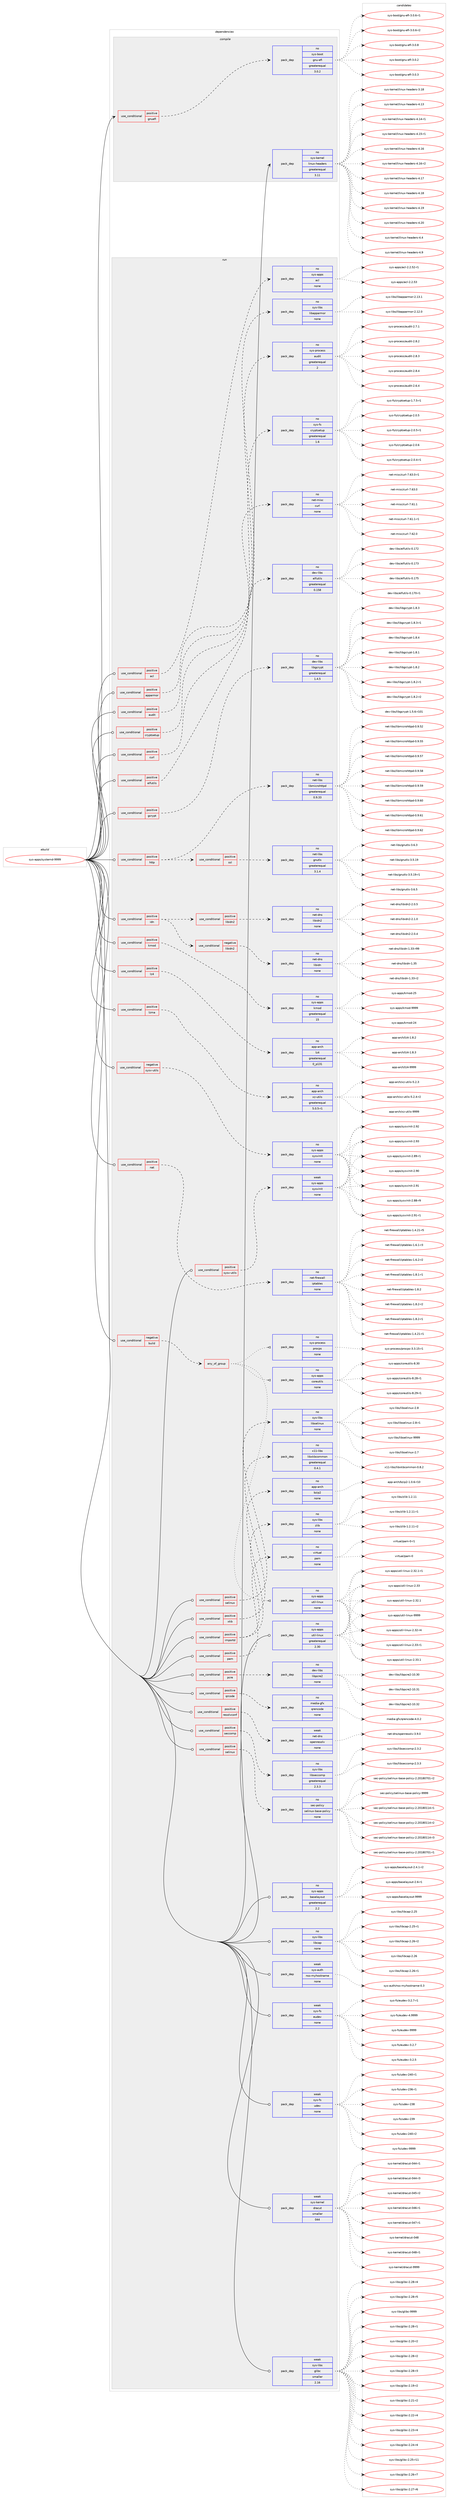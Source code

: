 digraph prolog {

# *************
# Graph options
# *************

newrank=true;
concentrate=true;
compound=true;
graph [rankdir=LR,fontname=Helvetica,fontsize=10,ranksep=1.5];#, ranksep=2.5, nodesep=0.2];
edge  [arrowhead=vee];
node  [fontname=Helvetica,fontsize=10];

# **********
# The ebuild
# **********

subgraph cluster_leftcol {
color=gray;
rank=same;
label=<<i>ebuild</i>>;
id [label="sys-apps/systemd-9999", color=red, width=4, href="../sys-apps/systemd-9999.svg"];
}

# ****************
# The dependencies
# ****************

subgraph cluster_midcol {
color=gray;
label=<<i>dependencies</i>>;
subgraph cluster_compile {
fillcolor="#eeeeee";
style=filled;
label=<<i>compile</i>>;
subgraph cond1331 {
dependency7656 [label=<<TABLE BORDER="0" CELLBORDER="1" CELLSPACING="0" CELLPADDING="4"><TR><TD ROWSPAN="3" CELLPADDING="10">use_conditional</TD></TR><TR><TD>positive</TD></TR><TR><TD>gnuefi</TD></TR></TABLE>>, shape=none, color=red];
subgraph pack6159 {
dependency7657 [label=<<TABLE BORDER="0" CELLBORDER="1" CELLSPACING="0" CELLPADDING="4" WIDTH="220"><TR><TD ROWSPAN="6" CELLPADDING="30">pack_dep</TD></TR><TR><TD WIDTH="110">no</TD></TR><TR><TD>sys-boot</TD></TR><TR><TD>gnu-efi</TD></TR><TR><TD>greaterequal</TD></TR><TR><TD>3.0.2</TD></TR></TABLE>>, shape=none, color=blue];
}
dependency7656:e -> dependency7657:w [weight=20,style="dashed",arrowhead="vee"];
}
id:e -> dependency7656:w [weight=20,style="solid",arrowhead="vee"];
subgraph pack6160 {
dependency7658 [label=<<TABLE BORDER="0" CELLBORDER="1" CELLSPACING="0" CELLPADDING="4" WIDTH="220"><TR><TD ROWSPAN="6" CELLPADDING="30">pack_dep</TD></TR><TR><TD WIDTH="110">no</TD></TR><TR><TD>sys-kernel</TD></TR><TR><TD>linux-headers</TD></TR><TR><TD>greaterequal</TD></TR><TR><TD>3.11</TD></TR></TABLE>>, shape=none, color=blue];
}
id:e -> dependency7658:w [weight=20,style="solid",arrowhead="vee"];
}
subgraph cluster_compileandrun {
fillcolor="#eeeeee";
style=filled;
label=<<i>compile and run</i>>;
}
subgraph cluster_run {
fillcolor="#eeeeee";
style=filled;
label=<<i>run</i>>;
subgraph cond1332 {
dependency7659 [label=<<TABLE BORDER="0" CELLBORDER="1" CELLSPACING="0" CELLPADDING="4"><TR><TD ROWSPAN="3" CELLPADDING="10">use_conditional</TD></TR><TR><TD>negative</TD></TR><TR><TD>build</TD></TR></TABLE>>, shape=none, color=red];
subgraph any157 {
dependency7660 [label=<<TABLE BORDER="0" CELLBORDER="1" CELLSPACING="0" CELLPADDING="4"><TR><TD CELLPADDING="10">any_of_group</TD></TR></TABLE>>, shape=none, color=red];subgraph pack6161 {
dependency7661 [label=<<TABLE BORDER="0" CELLBORDER="1" CELLSPACING="0" CELLPADDING="4" WIDTH="220"><TR><TD ROWSPAN="6" CELLPADDING="30">pack_dep</TD></TR><TR><TD WIDTH="110">no</TD></TR><TR><TD>sys-apps</TD></TR><TR><TD>util-linux</TD></TR><TR><TD>none</TD></TR><TR><TD></TD></TR></TABLE>>, shape=none, color=blue];
}
dependency7660:e -> dependency7661:w [weight=20,style="dotted",arrowhead="oinv"];
subgraph pack6162 {
dependency7662 [label=<<TABLE BORDER="0" CELLBORDER="1" CELLSPACING="0" CELLPADDING="4" WIDTH="220"><TR><TD ROWSPAN="6" CELLPADDING="30">pack_dep</TD></TR><TR><TD WIDTH="110">no</TD></TR><TR><TD>sys-process</TD></TR><TR><TD>procps</TD></TR><TR><TD>none</TD></TR><TR><TD></TD></TR></TABLE>>, shape=none, color=blue];
}
dependency7660:e -> dependency7662:w [weight=20,style="dotted",arrowhead="oinv"];
subgraph pack6163 {
dependency7663 [label=<<TABLE BORDER="0" CELLBORDER="1" CELLSPACING="0" CELLPADDING="4" WIDTH="220"><TR><TD ROWSPAN="6" CELLPADDING="30">pack_dep</TD></TR><TR><TD WIDTH="110">no</TD></TR><TR><TD>sys-apps</TD></TR><TR><TD>coreutils</TD></TR><TR><TD>none</TD></TR><TR><TD></TD></TR></TABLE>>, shape=none, color=blue];
}
dependency7660:e -> dependency7663:w [weight=20,style="dotted",arrowhead="oinv"];
}
dependency7659:e -> dependency7660:w [weight=20,style="dashed",arrowhead="vee"];
}
id:e -> dependency7659:w [weight=20,style="solid",arrowhead="odot"];
subgraph cond1333 {
dependency7664 [label=<<TABLE BORDER="0" CELLBORDER="1" CELLSPACING="0" CELLPADDING="4"><TR><TD ROWSPAN="3" CELLPADDING="10">use_conditional</TD></TR><TR><TD>negative</TD></TR><TR><TD>sysv-utils</TD></TR></TABLE>>, shape=none, color=red];
subgraph pack6164 {
dependency7665 [label=<<TABLE BORDER="0" CELLBORDER="1" CELLSPACING="0" CELLPADDING="4" WIDTH="220"><TR><TD ROWSPAN="6" CELLPADDING="30">pack_dep</TD></TR><TR><TD WIDTH="110">no</TD></TR><TR><TD>sys-apps</TD></TR><TR><TD>sysvinit</TD></TR><TR><TD>none</TD></TR><TR><TD></TD></TR></TABLE>>, shape=none, color=blue];
}
dependency7664:e -> dependency7665:w [weight=20,style="dashed",arrowhead="vee"];
}
id:e -> dependency7664:w [weight=20,style="solid",arrowhead="odot"];
subgraph cond1334 {
dependency7666 [label=<<TABLE BORDER="0" CELLBORDER="1" CELLSPACING="0" CELLPADDING="4"><TR><TD ROWSPAN="3" CELLPADDING="10">use_conditional</TD></TR><TR><TD>positive</TD></TR><TR><TD>acl</TD></TR></TABLE>>, shape=none, color=red];
subgraph pack6165 {
dependency7667 [label=<<TABLE BORDER="0" CELLBORDER="1" CELLSPACING="0" CELLPADDING="4" WIDTH="220"><TR><TD ROWSPAN="6" CELLPADDING="30">pack_dep</TD></TR><TR><TD WIDTH="110">no</TD></TR><TR><TD>sys-apps</TD></TR><TR><TD>acl</TD></TR><TR><TD>none</TD></TR><TR><TD></TD></TR></TABLE>>, shape=none, color=blue];
}
dependency7666:e -> dependency7667:w [weight=20,style="dashed",arrowhead="vee"];
}
id:e -> dependency7666:w [weight=20,style="solid",arrowhead="odot"];
subgraph cond1335 {
dependency7668 [label=<<TABLE BORDER="0" CELLBORDER="1" CELLSPACING="0" CELLPADDING="4"><TR><TD ROWSPAN="3" CELLPADDING="10">use_conditional</TD></TR><TR><TD>positive</TD></TR><TR><TD>apparmor</TD></TR></TABLE>>, shape=none, color=red];
subgraph pack6166 {
dependency7669 [label=<<TABLE BORDER="0" CELLBORDER="1" CELLSPACING="0" CELLPADDING="4" WIDTH="220"><TR><TD ROWSPAN="6" CELLPADDING="30">pack_dep</TD></TR><TR><TD WIDTH="110">no</TD></TR><TR><TD>sys-libs</TD></TR><TR><TD>libapparmor</TD></TR><TR><TD>none</TD></TR><TR><TD></TD></TR></TABLE>>, shape=none, color=blue];
}
dependency7668:e -> dependency7669:w [weight=20,style="dashed",arrowhead="vee"];
}
id:e -> dependency7668:w [weight=20,style="solid",arrowhead="odot"];
subgraph cond1336 {
dependency7670 [label=<<TABLE BORDER="0" CELLBORDER="1" CELLSPACING="0" CELLPADDING="4"><TR><TD ROWSPAN="3" CELLPADDING="10">use_conditional</TD></TR><TR><TD>positive</TD></TR><TR><TD>audit</TD></TR></TABLE>>, shape=none, color=red];
subgraph pack6167 {
dependency7671 [label=<<TABLE BORDER="0" CELLBORDER="1" CELLSPACING="0" CELLPADDING="4" WIDTH="220"><TR><TD ROWSPAN="6" CELLPADDING="30">pack_dep</TD></TR><TR><TD WIDTH="110">no</TD></TR><TR><TD>sys-process</TD></TR><TR><TD>audit</TD></TR><TR><TD>greaterequal</TD></TR><TR><TD>2</TD></TR></TABLE>>, shape=none, color=blue];
}
dependency7670:e -> dependency7671:w [weight=20,style="dashed",arrowhead="vee"];
}
id:e -> dependency7670:w [weight=20,style="solid",arrowhead="odot"];
subgraph cond1337 {
dependency7672 [label=<<TABLE BORDER="0" CELLBORDER="1" CELLSPACING="0" CELLPADDING="4"><TR><TD ROWSPAN="3" CELLPADDING="10">use_conditional</TD></TR><TR><TD>positive</TD></TR><TR><TD>cryptsetup</TD></TR></TABLE>>, shape=none, color=red];
subgraph pack6168 {
dependency7673 [label=<<TABLE BORDER="0" CELLBORDER="1" CELLSPACING="0" CELLPADDING="4" WIDTH="220"><TR><TD ROWSPAN="6" CELLPADDING="30">pack_dep</TD></TR><TR><TD WIDTH="110">no</TD></TR><TR><TD>sys-fs</TD></TR><TR><TD>cryptsetup</TD></TR><TR><TD>greaterequal</TD></TR><TR><TD>1.6</TD></TR></TABLE>>, shape=none, color=blue];
}
dependency7672:e -> dependency7673:w [weight=20,style="dashed",arrowhead="vee"];
}
id:e -> dependency7672:w [weight=20,style="solid",arrowhead="odot"];
subgraph cond1338 {
dependency7674 [label=<<TABLE BORDER="0" CELLBORDER="1" CELLSPACING="0" CELLPADDING="4"><TR><TD ROWSPAN="3" CELLPADDING="10">use_conditional</TD></TR><TR><TD>positive</TD></TR><TR><TD>curl</TD></TR></TABLE>>, shape=none, color=red];
subgraph pack6169 {
dependency7675 [label=<<TABLE BORDER="0" CELLBORDER="1" CELLSPACING="0" CELLPADDING="4" WIDTH="220"><TR><TD ROWSPAN="6" CELLPADDING="30">pack_dep</TD></TR><TR><TD WIDTH="110">no</TD></TR><TR><TD>net-misc</TD></TR><TR><TD>curl</TD></TR><TR><TD>none</TD></TR><TR><TD></TD></TR></TABLE>>, shape=none, color=blue];
}
dependency7674:e -> dependency7675:w [weight=20,style="dashed",arrowhead="vee"];
}
id:e -> dependency7674:w [weight=20,style="solid",arrowhead="odot"];
subgraph cond1339 {
dependency7676 [label=<<TABLE BORDER="0" CELLBORDER="1" CELLSPACING="0" CELLPADDING="4"><TR><TD ROWSPAN="3" CELLPADDING="10">use_conditional</TD></TR><TR><TD>positive</TD></TR><TR><TD>elfutils</TD></TR></TABLE>>, shape=none, color=red];
subgraph pack6170 {
dependency7677 [label=<<TABLE BORDER="0" CELLBORDER="1" CELLSPACING="0" CELLPADDING="4" WIDTH="220"><TR><TD ROWSPAN="6" CELLPADDING="30">pack_dep</TD></TR><TR><TD WIDTH="110">no</TD></TR><TR><TD>dev-libs</TD></TR><TR><TD>elfutils</TD></TR><TR><TD>greaterequal</TD></TR><TR><TD>0.158</TD></TR></TABLE>>, shape=none, color=blue];
}
dependency7676:e -> dependency7677:w [weight=20,style="dashed",arrowhead="vee"];
}
id:e -> dependency7676:w [weight=20,style="solid",arrowhead="odot"];
subgraph cond1340 {
dependency7678 [label=<<TABLE BORDER="0" CELLBORDER="1" CELLSPACING="0" CELLPADDING="4"><TR><TD ROWSPAN="3" CELLPADDING="10">use_conditional</TD></TR><TR><TD>positive</TD></TR><TR><TD>gcrypt</TD></TR></TABLE>>, shape=none, color=red];
subgraph pack6171 {
dependency7679 [label=<<TABLE BORDER="0" CELLBORDER="1" CELLSPACING="0" CELLPADDING="4" WIDTH="220"><TR><TD ROWSPAN="6" CELLPADDING="30">pack_dep</TD></TR><TR><TD WIDTH="110">no</TD></TR><TR><TD>dev-libs</TD></TR><TR><TD>libgcrypt</TD></TR><TR><TD>greaterequal</TD></TR><TR><TD>1.4.5</TD></TR></TABLE>>, shape=none, color=blue];
}
dependency7678:e -> dependency7679:w [weight=20,style="dashed",arrowhead="vee"];
}
id:e -> dependency7678:w [weight=20,style="solid",arrowhead="odot"];
subgraph cond1341 {
dependency7680 [label=<<TABLE BORDER="0" CELLBORDER="1" CELLSPACING="0" CELLPADDING="4"><TR><TD ROWSPAN="3" CELLPADDING="10">use_conditional</TD></TR><TR><TD>positive</TD></TR><TR><TD>http</TD></TR></TABLE>>, shape=none, color=red];
subgraph pack6172 {
dependency7681 [label=<<TABLE BORDER="0" CELLBORDER="1" CELLSPACING="0" CELLPADDING="4" WIDTH="220"><TR><TD ROWSPAN="6" CELLPADDING="30">pack_dep</TD></TR><TR><TD WIDTH="110">no</TD></TR><TR><TD>net-libs</TD></TR><TR><TD>libmicrohttpd</TD></TR><TR><TD>greaterequal</TD></TR><TR><TD>0.9.33</TD></TR></TABLE>>, shape=none, color=blue];
}
dependency7680:e -> dependency7681:w [weight=20,style="dashed",arrowhead="vee"];
subgraph cond1342 {
dependency7682 [label=<<TABLE BORDER="0" CELLBORDER="1" CELLSPACING="0" CELLPADDING="4"><TR><TD ROWSPAN="3" CELLPADDING="10">use_conditional</TD></TR><TR><TD>positive</TD></TR><TR><TD>ssl</TD></TR></TABLE>>, shape=none, color=red];
subgraph pack6173 {
dependency7683 [label=<<TABLE BORDER="0" CELLBORDER="1" CELLSPACING="0" CELLPADDING="4" WIDTH="220"><TR><TD ROWSPAN="6" CELLPADDING="30">pack_dep</TD></TR><TR><TD WIDTH="110">no</TD></TR><TR><TD>net-libs</TD></TR><TR><TD>gnutls</TD></TR><TR><TD>greaterequal</TD></TR><TR><TD>3.1.4</TD></TR></TABLE>>, shape=none, color=blue];
}
dependency7682:e -> dependency7683:w [weight=20,style="dashed",arrowhead="vee"];
}
dependency7680:e -> dependency7682:w [weight=20,style="dashed",arrowhead="vee"];
}
id:e -> dependency7680:w [weight=20,style="solid",arrowhead="odot"];
subgraph cond1343 {
dependency7684 [label=<<TABLE BORDER="0" CELLBORDER="1" CELLSPACING="0" CELLPADDING="4"><TR><TD ROWSPAN="3" CELLPADDING="10">use_conditional</TD></TR><TR><TD>positive</TD></TR><TR><TD>idn</TD></TR></TABLE>>, shape=none, color=red];
subgraph cond1344 {
dependency7685 [label=<<TABLE BORDER="0" CELLBORDER="1" CELLSPACING="0" CELLPADDING="4"><TR><TD ROWSPAN="3" CELLPADDING="10">use_conditional</TD></TR><TR><TD>positive</TD></TR><TR><TD>libidn2</TD></TR></TABLE>>, shape=none, color=red];
subgraph pack6174 {
dependency7686 [label=<<TABLE BORDER="0" CELLBORDER="1" CELLSPACING="0" CELLPADDING="4" WIDTH="220"><TR><TD ROWSPAN="6" CELLPADDING="30">pack_dep</TD></TR><TR><TD WIDTH="110">no</TD></TR><TR><TD>net-dns</TD></TR><TR><TD>libidn2</TD></TR><TR><TD>none</TD></TR><TR><TD></TD></TR></TABLE>>, shape=none, color=blue];
}
dependency7685:e -> dependency7686:w [weight=20,style="dashed",arrowhead="vee"];
}
dependency7684:e -> dependency7685:w [weight=20,style="dashed",arrowhead="vee"];
subgraph cond1345 {
dependency7687 [label=<<TABLE BORDER="0" CELLBORDER="1" CELLSPACING="0" CELLPADDING="4"><TR><TD ROWSPAN="3" CELLPADDING="10">use_conditional</TD></TR><TR><TD>negative</TD></TR><TR><TD>libidn2</TD></TR></TABLE>>, shape=none, color=red];
subgraph pack6175 {
dependency7688 [label=<<TABLE BORDER="0" CELLBORDER="1" CELLSPACING="0" CELLPADDING="4" WIDTH="220"><TR><TD ROWSPAN="6" CELLPADDING="30">pack_dep</TD></TR><TR><TD WIDTH="110">no</TD></TR><TR><TD>net-dns</TD></TR><TR><TD>libidn</TD></TR><TR><TD>none</TD></TR><TR><TD></TD></TR></TABLE>>, shape=none, color=blue];
}
dependency7687:e -> dependency7688:w [weight=20,style="dashed",arrowhead="vee"];
}
dependency7684:e -> dependency7687:w [weight=20,style="dashed",arrowhead="vee"];
}
id:e -> dependency7684:w [weight=20,style="solid",arrowhead="odot"];
subgraph cond1346 {
dependency7689 [label=<<TABLE BORDER="0" CELLBORDER="1" CELLSPACING="0" CELLPADDING="4"><TR><TD ROWSPAN="3" CELLPADDING="10">use_conditional</TD></TR><TR><TD>positive</TD></TR><TR><TD>importd</TD></TR></TABLE>>, shape=none, color=red];
subgraph pack6176 {
dependency7690 [label=<<TABLE BORDER="0" CELLBORDER="1" CELLSPACING="0" CELLPADDING="4" WIDTH="220"><TR><TD ROWSPAN="6" CELLPADDING="30">pack_dep</TD></TR><TR><TD WIDTH="110">no</TD></TR><TR><TD>app-arch</TD></TR><TR><TD>bzip2</TD></TR><TR><TD>none</TD></TR><TR><TD></TD></TR></TABLE>>, shape=none, color=blue];
}
dependency7689:e -> dependency7690:w [weight=20,style="dashed",arrowhead="vee"];
subgraph pack6177 {
dependency7691 [label=<<TABLE BORDER="0" CELLBORDER="1" CELLSPACING="0" CELLPADDING="4" WIDTH="220"><TR><TD ROWSPAN="6" CELLPADDING="30">pack_dep</TD></TR><TR><TD WIDTH="110">no</TD></TR><TR><TD>sys-libs</TD></TR><TR><TD>zlib</TD></TR><TR><TD>none</TD></TR><TR><TD></TD></TR></TABLE>>, shape=none, color=blue];
}
dependency7689:e -> dependency7691:w [weight=20,style="dashed",arrowhead="vee"];
}
id:e -> dependency7689:w [weight=20,style="solid",arrowhead="odot"];
subgraph cond1347 {
dependency7692 [label=<<TABLE BORDER="0" CELLBORDER="1" CELLSPACING="0" CELLPADDING="4"><TR><TD ROWSPAN="3" CELLPADDING="10">use_conditional</TD></TR><TR><TD>positive</TD></TR><TR><TD>kmod</TD></TR></TABLE>>, shape=none, color=red];
subgraph pack6178 {
dependency7693 [label=<<TABLE BORDER="0" CELLBORDER="1" CELLSPACING="0" CELLPADDING="4" WIDTH="220"><TR><TD ROWSPAN="6" CELLPADDING="30">pack_dep</TD></TR><TR><TD WIDTH="110">no</TD></TR><TR><TD>sys-apps</TD></TR><TR><TD>kmod</TD></TR><TR><TD>greaterequal</TD></TR><TR><TD>15</TD></TR></TABLE>>, shape=none, color=blue];
}
dependency7692:e -> dependency7693:w [weight=20,style="dashed",arrowhead="vee"];
}
id:e -> dependency7692:w [weight=20,style="solid",arrowhead="odot"];
subgraph cond1348 {
dependency7694 [label=<<TABLE BORDER="0" CELLBORDER="1" CELLSPACING="0" CELLPADDING="4"><TR><TD ROWSPAN="3" CELLPADDING="10">use_conditional</TD></TR><TR><TD>positive</TD></TR><TR><TD>lz4</TD></TR></TABLE>>, shape=none, color=red];
subgraph pack6179 {
dependency7695 [label=<<TABLE BORDER="0" CELLBORDER="1" CELLSPACING="0" CELLPADDING="4" WIDTH="220"><TR><TD ROWSPAN="6" CELLPADDING="30">pack_dep</TD></TR><TR><TD WIDTH="110">no</TD></TR><TR><TD>app-arch</TD></TR><TR><TD>lz4</TD></TR><TR><TD>greaterequal</TD></TR><TR><TD>0_p131</TD></TR></TABLE>>, shape=none, color=blue];
}
dependency7694:e -> dependency7695:w [weight=20,style="dashed",arrowhead="vee"];
}
id:e -> dependency7694:w [weight=20,style="solid",arrowhead="odot"];
subgraph cond1349 {
dependency7696 [label=<<TABLE BORDER="0" CELLBORDER="1" CELLSPACING="0" CELLPADDING="4"><TR><TD ROWSPAN="3" CELLPADDING="10">use_conditional</TD></TR><TR><TD>positive</TD></TR><TR><TD>lzma</TD></TR></TABLE>>, shape=none, color=red];
subgraph pack6180 {
dependency7697 [label=<<TABLE BORDER="0" CELLBORDER="1" CELLSPACING="0" CELLPADDING="4" WIDTH="220"><TR><TD ROWSPAN="6" CELLPADDING="30">pack_dep</TD></TR><TR><TD WIDTH="110">no</TD></TR><TR><TD>app-arch</TD></TR><TR><TD>xz-utils</TD></TR><TR><TD>greaterequal</TD></TR><TR><TD>5.0.5-r1</TD></TR></TABLE>>, shape=none, color=blue];
}
dependency7696:e -> dependency7697:w [weight=20,style="dashed",arrowhead="vee"];
}
id:e -> dependency7696:w [weight=20,style="solid",arrowhead="odot"];
subgraph cond1350 {
dependency7698 [label=<<TABLE BORDER="0" CELLBORDER="1" CELLSPACING="0" CELLPADDING="4"><TR><TD ROWSPAN="3" CELLPADDING="10">use_conditional</TD></TR><TR><TD>positive</TD></TR><TR><TD>nat</TD></TR></TABLE>>, shape=none, color=red];
subgraph pack6181 {
dependency7699 [label=<<TABLE BORDER="0" CELLBORDER="1" CELLSPACING="0" CELLPADDING="4" WIDTH="220"><TR><TD ROWSPAN="6" CELLPADDING="30">pack_dep</TD></TR><TR><TD WIDTH="110">no</TD></TR><TR><TD>net-firewall</TD></TR><TR><TD>iptables</TD></TR><TR><TD>none</TD></TR><TR><TD></TD></TR></TABLE>>, shape=none, color=blue];
}
dependency7698:e -> dependency7699:w [weight=20,style="dashed",arrowhead="vee"];
}
id:e -> dependency7698:w [weight=20,style="solid",arrowhead="odot"];
subgraph cond1351 {
dependency7700 [label=<<TABLE BORDER="0" CELLBORDER="1" CELLSPACING="0" CELLPADDING="4"><TR><TD ROWSPAN="3" CELLPADDING="10">use_conditional</TD></TR><TR><TD>positive</TD></TR><TR><TD>pam</TD></TR></TABLE>>, shape=none, color=red];
subgraph pack6182 {
dependency7701 [label=<<TABLE BORDER="0" CELLBORDER="1" CELLSPACING="0" CELLPADDING="4" WIDTH="220"><TR><TD ROWSPAN="6" CELLPADDING="30">pack_dep</TD></TR><TR><TD WIDTH="110">no</TD></TR><TR><TD>virtual</TD></TR><TR><TD>pam</TD></TR><TR><TD>none</TD></TR><TR><TD></TD></TR></TABLE>>, shape=none, color=blue];
}
dependency7700:e -> dependency7701:w [weight=20,style="dashed",arrowhead="vee"];
}
id:e -> dependency7700:w [weight=20,style="solid",arrowhead="odot"];
subgraph cond1352 {
dependency7702 [label=<<TABLE BORDER="0" CELLBORDER="1" CELLSPACING="0" CELLPADDING="4"><TR><TD ROWSPAN="3" CELLPADDING="10">use_conditional</TD></TR><TR><TD>positive</TD></TR><TR><TD>pcre</TD></TR></TABLE>>, shape=none, color=red];
subgraph pack6183 {
dependency7703 [label=<<TABLE BORDER="0" CELLBORDER="1" CELLSPACING="0" CELLPADDING="4" WIDTH="220"><TR><TD ROWSPAN="6" CELLPADDING="30">pack_dep</TD></TR><TR><TD WIDTH="110">no</TD></TR><TR><TD>dev-libs</TD></TR><TR><TD>libpcre2</TD></TR><TR><TD>none</TD></TR><TR><TD></TD></TR></TABLE>>, shape=none, color=blue];
}
dependency7702:e -> dependency7703:w [weight=20,style="dashed",arrowhead="vee"];
}
id:e -> dependency7702:w [weight=20,style="solid",arrowhead="odot"];
subgraph cond1353 {
dependency7704 [label=<<TABLE BORDER="0" CELLBORDER="1" CELLSPACING="0" CELLPADDING="4"><TR><TD ROWSPAN="3" CELLPADDING="10">use_conditional</TD></TR><TR><TD>positive</TD></TR><TR><TD>qrcode</TD></TR></TABLE>>, shape=none, color=red];
subgraph pack6184 {
dependency7705 [label=<<TABLE BORDER="0" CELLBORDER="1" CELLSPACING="0" CELLPADDING="4" WIDTH="220"><TR><TD ROWSPAN="6" CELLPADDING="30">pack_dep</TD></TR><TR><TD WIDTH="110">no</TD></TR><TR><TD>media-gfx</TD></TR><TR><TD>qrencode</TD></TR><TR><TD>none</TD></TR><TR><TD></TD></TR></TABLE>>, shape=none, color=blue];
}
dependency7704:e -> dependency7705:w [weight=20,style="dashed",arrowhead="vee"];
}
id:e -> dependency7704:w [weight=20,style="solid",arrowhead="odot"];
subgraph cond1354 {
dependency7706 [label=<<TABLE BORDER="0" CELLBORDER="1" CELLSPACING="0" CELLPADDING="4"><TR><TD ROWSPAN="3" CELLPADDING="10">use_conditional</TD></TR><TR><TD>positive</TD></TR><TR><TD>resolvconf</TD></TR></TABLE>>, shape=none, color=red];
subgraph pack6185 {
dependency7707 [label=<<TABLE BORDER="0" CELLBORDER="1" CELLSPACING="0" CELLPADDING="4" WIDTH="220"><TR><TD ROWSPAN="6" CELLPADDING="30">pack_dep</TD></TR><TR><TD WIDTH="110">weak</TD></TR><TR><TD>net-dns</TD></TR><TR><TD>openresolv</TD></TR><TR><TD>none</TD></TR><TR><TD></TD></TR></TABLE>>, shape=none, color=blue];
}
dependency7706:e -> dependency7707:w [weight=20,style="dashed",arrowhead="vee"];
}
id:e -> dependency7706:w [weight=20,style="solid",arrowhead="odot"];
subgraph cond1355 {
dependency7708 [label=<<TABLE BORDER="0" CELLBORDER="1" CELLSPACING="0" CELLPADDING="4"><TR><TD ROWSPAN="3" CELLPADDING="10">use_conditional</TD></TR><TR><TD>positive</TD></TR><TR><TD>seccomp</TD></TR></TABLE>>, shape=none, color=red];
subgraph pack6186 {
dependency7709 [label=<<TABLE BORDER="0" CELLBORDER="1" CELLSPACING="0" CELLPADDING="4" WIDTH="220"><TR><TD ROWSPAN="6" CELLPADDING="30">pack_dep</TD></TR><TR><TD WIDTH="110">no</TD></TR><TR><TD>sys-libs</TD></TR><TR><TD>libseccomp</TD></TR><TR><TD>greaterequal</TD></TR><TR><TD>2.3.3</TD></TR></TABLE>>, shape=none, color=blue];
}
dependency7708:e -> dependency7709:w [weight=20,style="dashed",arrowhead="vee"];
}
id:e -> dependency7708:w [weight=20,style="solid",arrowhead="odot"];
subgraph cond1356 {
dependency7710 [label=<<TABLE BORDER="0" CELLBORDER="1" CELLSPACING="0" CELLPADDING="4"><TR><TD ROWSPAN="3" CELLPADDING="10">use_conditional</TD></TR><TR><TD>positive</TD></TR><TR><TD>selinux</TD></TR></TABLE>>, shape=none, color=red];
subgraph pack6187 {
dependency7711 [label=<<TABLE BORDER="0" CELLBORDER="1" CELLSPACING="0" CELLPADDING="4" WIDTH="220"><TR><TD ROWSPAN="6" CELLPADDING="30">pack_dep</TD></TR><TR><TD WIDTH="110">no</TD></TR><TR><TD>sec-policy</TD></TR><TR><TD>selinux-base-policy</TD></TR><TR><TD>none</TD></TR><TR><TD></TD></TR></TABLE>>, shape=none, color=blue];
}
dependency7710:e -> dependency7711:w [weight=20,style="dashed",arrowhead="vee"];
}
id:e -> dependency7710:w [weight=20,style="solid",arrowhead="odot"];
subgraph cond1357 {
dependency7712 [label=<<TABLE BORDER="0" CELLBORDER="1" CELLSPACING="0" CELLPADDING="4"><TR><TD ROWSPAN="3" CELLPADDING="10">use_conditional</TD></TR><TR><TD>positive</TD></TR><TR><TD>selinux</TD></TR></TABLE>>, shape=none, color=red];
subgraph pack6188 {
dependency7713 [label=<<TABLE BORDER="0" CELLBORDER="1" CELLSPACING="0" CELLPADDING="4" WIDTH="220"><TR><TD ROWSPAN="6" CELLPADDING="30">pack_dep</TD></TR><TR><TD WIDTH="110">no</TD></TR><TR><TD>sys-libs</TD></TR><TR><TD>libselinux</TD></TR><TR><TD>none</TD></TR><TR><TD></TD></TR></TABLE>>, shape=none, color=blue];
}
dependency7712:e -> dependency7713:w [weight=20,style="dashed",arrowhead="vee"];
}
id:e -> dependency7712:w [weight=20,style="solid",arrowhead="odot"];
subgraph cond1358 {
dependency7714 [label=<<TABLE BORDER="0" CELLBORDER="1" CELLSPACING="0" CELLPADDING="4"><TR><TD ROWSPAN="3" CELLPADDING="10">use_conditional</TD></TR><TR><TD>positive</TD></TR><TR><TD>sysv-utils</TD></TR></TABLE>>, shape=none, color=red];
subgraph pack6189 {
dependency7715 [label=<<TABLE BORDER="0" CELLBORDER="1" CELLSPACING="0" CELLPADDING="4" WIDTH="220"><TR><TD ROWSPAN="6" CELLPADDING="30">pack_dep</TD></TR><TR><TD WIDTH="110">weak</TD></TR><TR><TD>sys-apps</TD></TR><TR><TD>sysvinit</TD></TR><TR><TD>none</TD></TR><TR><TD></TD></TR></TABLE>>, shape=none, color=blue];
}
dependency7714:e -> dependency7715:w [weight=20,style="dashed",arrowhead="vee"];
}
id:e -> dependency7714:w [weight=20,style="solid",arrowhead="odot"];
subgraph cond1359 {
dependency7716 [label=<<TABLE BORDER="0" CELLBORDER="1" CELLSPACING="0" CELLPADDING="4"><TR><TD ROWSPAN="3" CELLPADDING="10">use_conditional</TD></TR><TR><TD>positive</TD></TR><TR><TD>xkb</TD></TR></TABLE>>, shape=none, color=red];
subgraph pack6190 {
dependency7717 [label=<<TABLE BORDER="0" CELLBORDER="1" CELLSPACING="0" CELLPADDING="4" WIDTH="220"><TR><TD ROWSPAN="6" CELLPADDING="30">pack_dep</TD></TR><TR><TD WIDTH="110">no</TD></TR><TR><TD>x11-libs</TD></TR><TR><TD>libxkbcommon</TD></TR><TR><TD>greaterequal</TD></TR><TR><TD>0.4.1</TD></TR></TABLE>>, shape=none, color=blue];
}
dependency7716:e -> dependency7717:w [weight=20,style="dashed",arrowhead="vee"];
}
id:e -> dependency7716:w [weight=20,style="solid",arrowhead="odot"];
subgraph pack6191 {
dependency7718 [label=<<TABLE BORDER="0" CELLBORDER="1" CELLSPACING="0" CELLPADDING="4" WIDTH="220"><TR><TD ROWSPAN="6" CELLPADDING="30">pack_dep</TD></TR><TR><TD WIDTH="110">no</TD></TR><TR><TD>sys-apps</TD></TR><TR><TD>baselayout</TD></TR><TR><TD>greaterequal</TD></TR><TR><TD>2.2</TD></TR></TABLE>>, shape=none, color=blue];
}
id:e -> dependency7718:w [weight=20,style="solid",arrowhead="odot"];
subgraph pack6192 {
dependency7719 [label=<<TABLE BORDER="0" CELLBORDER="1" CELLSPACING="0" CELLPADDING="4" WIDTH="220"><TR><TD ROWSPAN="6" CELLPADDING="30">pack_dep</TD></TR><TR><TD WIDTH="110">no</TD></TR><TR><TD>sys-apps</TD></TR><TR><TD>util-linux</TD></TR><TR><TD>greaterequal</TD></TR><TR><TD>2.30</TD></TR></TABLE>>, shape=none, color=blue];
}
id:e -> dependency7719:w [weight=20,style="solid",arrowhead="odot"];
subgraph pack6193 {
dependency7720 [label=<<TABLE BORDER="0" CELLBORDER="1" CELLSPACING="0" CELLPADDING="4" WIDTH="220"><TR><TD ROWSPAN="6" CELLPADDING="30">pack_dep</TD></TR><TR><TD WIDTH="110">no</TD></TR><TR><TD>sys-libs</TD></TR><TR><TD>libcap</TD></TR><TR><TD>none</TD></TR><TR><TD></TD></TR></TABLE>>, shape=none, color=blue];
}
id:e -> dependency7720:w [weight=20,style="solid",arrowhead="odot"];
subgraph pack6194 {
dependency7721 [label=<<TABLE BORDER="0" CELLBORDER="1" CELLSPACING="0" CELLPADDING="4" WIDTH="220"><TR><TD ROWSPAN="6" CELLPADDING="30">pack_dep</TD></TR><TR><TD WIDTH="110">weak</TD></TR><TR><TD>sys-auth</TD></TR><TR><TD>nss-myhostname</TD></TR><TR><TD>none</TD></TR><TR><TD></TD></TR></TABLE>>, shape=none, color=blue];
}
id:e -> dependency7721:w [weight=20,style="solid",arrowhead="odot"];
subgraph pack6195 {
dependency7722 [label=<<TABLE BORDER="0" CELLBORDER="1" CELLSPACING="0" CELLPADDING="4" WIDTH="220"><TR><TD ROWSPAN="6" CELLPADDING="30">pack_dep</TD></TR><TR><TD WIDTH="110">weak</TD></TR><TR><TD>sys-fs</TD></TR><TR><TD>eudev</TD></TR><TR><TD>none</TD></TR><TR><TD></TD></TR></TABLE>>, shape=none, color=blue];
}
id:e -> dependency7722:w [weight=20,style="solid",arrowhead="odot"];
subgraph pack6196 {
dependency7723 [label=<<TABLE BORDER="0" CELLBORDER="1" CELLSPACING="0" CELLPADDING="4" WIDTH="220"><TR><TD ROWSPAN="6" CELLPADDING="30">pack_dep</TD></TR><TR><TD WIDTH="110">weak</TD></TR><TR><TD>sys-fs</TD></TR><TR><TD>udev</TD></TR><TR><TD>none</TD></TR><TR><TD></TD></TR></TABLE>>, shape=none, color=blue];
}
id:e -> dependency7723:w [weight=20,style="solid",arrowhead="odot"];
subgraph pack6197 {
dependency7724 [label=<<TABLE BORDER="0" CELLBORDER="1" CELLSPACING="0" CELLPADDING="4" WIDTH="220"><TR><TD ROWSPAN="6" CELLPADDING="30">pack_dep</TD></TR><TR><TD WIDTH="110">weak</TD></TR><TR><TD>sys-kernel</TD></TR><TR><TD>dracut</TD></TR><TR><TD>smaller</TD></TR><TR><TD>044</TD></TR></TABLE>>, shape=none, color=blue];
}
id:e -> dependency7724:w [weight=20,style="solid",arrowhead="odot"];
subgraph pack6198 {
dependency7725 [label=<<TABLE BORDER="0" CELLBORDER="1" CELLSPACING="0" CELLPADDING="4" WIDTH="220"><TR><TD ROWSPAN="6" CELLPADDING="30">pack_dep</TD></TR><TR><TD WIDTH="110">weak</TD></TR><TR><TD>sys-libs</TD></TR><TR><TD>glibc</TD></TR><TR><TD>smaller</TD></TR><TR><TD>2.16</TD></TR></TABLE>>, shape=none, color=blue];
}
id:e -> dependency7725:w [weight=20,style="solid",arrowhead="odot"];
}
}

# **************
# The candidates
# **************

subgraph cluster_choices {
rank=same;
color=gray;
label=<<i>candidates</i>>;

subgraph choice6159 {
color=black;
nodesep=1;
choice11512111545981111111164710311011745101102105455146484650 [label="sys-boot/gnu-efi-3.0.2", color=red, width=4,href="../sys-boot/gnu-efi-3.0.2.svg"];
choice11512111545981111111164710311011745101102105455146484651 [label="sys-boot/gnu-efi-3.0.3", color=red, width=4,href="../sys-boot/gnu-efi-3.0.3.svg"];
choice115121115459811111111647103110117451011021054551464846544511449 [label="sys-boot/gnu-efi-3.0.6-r1", color=red, width=4,href="../sys-boot/gnu-efi-3.0.6-r1.svg"];
choice115121115459811111111647103110117451011021054551464846544511450 [label="sys-boot/gnu-efi-3.0.6-r2", color=red, width=4,href="../sys-boot/gnu-efi-3.0.6-r2.svg"];
choice11512111545981111111164710311011745101102105455146484656 [label="sys-boot/gnu-efi-3.0.8", color=red, width=4,href="../sys-boot/gnu-efi-3.0.8.svg"];
dependency7657:e -> choice11512111545981111111164710311011745101102105455146484650:w [style=dotted,weight="100"];
dependency7657:e -> choice11512111545981111111164710311011745101102105455146484651:w [style=dotted,weight="100"];
dependency7657:e -> choice115121115459811111111647103110117451011021054551464846544511449:w [style=dotted,weight="100"];
dependency7657:e -> choice115121115459811111111647103110117451011021054551464846544511450:w [style=dotted,weight="100"];
dependency7657:e -> choice11512111545981111111164710311011745101102105455146484656:w [style=dotted,weight="100"];
}
subgraph choice6160 {
color=black;
nodesep=1;
choice115121115451071011141101011084710810511011712045104101971001011141154551464956 [label="sys-kernel/linux-headers-3.18", color=red, width=4,href="../sys-kernel/linux-headers-3.18.svg"];
choice115121115451071011141101011084710810511011712045104101971001011141154552464951 [label="sys-kernel/linux-headers-4.13", color=red, width=4,href="../sys-kernel/linux-headers-4.13.svg"];
choice1151211154510710111411010110847108105110117120451041019710010111411545524649524511449 [label="sys-kernel/linux-headers-4.14-r1", color=red, width=4,href="../sys-kernel/linux-headers-4.14-r1.svg"];
choice1151211154510710111411010110847108105110117120451041019710010111411545524649534511449 [label="sys-kernel/linux-headers-4.15-r1", color=red, width=4,href="../sys-kernel/linux-headers-4.15-r1.svg"];
choice115121115451071011141101011084710810511011712045104101971001011141154552464954 [label="sys-kernel/linux-headers-4.16", color=red, width=4,href="../sys-kernel/linux-headers-4.16.svg"];
choice1151211154510710111411010110847108105110117120451041019710010111411545524649544511450 [label="sys-kernel/linux-headers-4.16-r2", color=red, width=4,href="../sys-kernel/linux-headers-4.16-r2.svg"];
choice115121115451071011141101011084710810511011712045104101971001011141154552464955 [label="sys-kernel/linux-headers-4.17", color=red, width=4,href="../sys-kernel/linux-headers-4.17.svg"];
choice115121115451071011141101011084710810511011712045104101971001011141154552464956 [label="sys-kernel/linux-headers-4.18", color=red, width=4,href="../sys-kernel/linux-headers-4.18.svg"];
choice115121115451071011141101011084710810511011712045104101971001011141154552464957 [label="sys-kernel/linux-headers-4.19", color=red, width=4,href="../sys-kernel/linux-headers-4.19.svg"];
choice115121115451071011141101011084710810511011712045104101971001011141154552465048 [label="sys-kernel/linux-headers-4.20", color=red, width=4,href="../sys-kernel/linux-headers-4.20.svg"];
choice1151211154510710111411010110847108105110117120451041019710010111411545524652 [label="sys-kernel/linux-headers-4.4", color=red, width=4,href="../sys-kernel/linux-headers-4.4.svg"];
choice1151211154510710111411010110847108105110117120451041019710010111411545524657 [label="sys-kernel/linux-headers-4.9", color=red, width=4,href="../sys-kernel/linux-headers-4.9.svg"];
dependency7658:e -> choice115121115451071011141101011084710810511011712045104101971001011141154551464956:w [style=dotted,weight="100"];
dependency7658:e -> choice115121115451071011141101011084710810511011712045104101971001011141154552464951:w [style=dotted,weight="100"];
dependency7658:e -> choice1151211154510710111411010110847108105110117120451041019710010111411545524649524511449:w [style=dotted,weight="100"];
dependency7658:e -> choice1151211154510710111411010110847108105110117120451041019710010111411545524649534511449:w [style=dotted,weight="100"];
dependency7658:e -> choice115121115451071011141101011084710810511011712045104101971001011141154552464954:w [style=dotted,weight="100"];
dependency7658:e -> choice1151211154510710111411010110847108105110117120451041019710010111411545524649544511450:w [style=dotted,weight="100"];
dependency7658:e -> choice115121115451071011141101011084710810511011712045104101971001011141154552464955:w [style=dotted,weight="100"];
dependency7658:e -> choice115121115451071011141101011084710810511011712045104101971001011141154552464956:w [style=dotted,weight="100"];
dependency7658:e -> choice115121115451071011141101011084710810511011712045104101971001011141154552464957:w [style=dotted,weight="100"];
dependency7658:e -> choice115121115451071011141101011084710810511011712045104101971001011141154552465048:w [style=dotted,weight="100"];
dependency7658:e -> choice1151211154510710111411010110847108105110117120451041019710010111411545524652:w [style=dotted,weight="100"];
dependency7658:e -> choice1151211154510710111411010110847108105110117120451041019710010111411545524657:w [style=dotted,weight="100"];
}
subgraph choice6161 {
color=black;
nodesep=1;
choice1151211154597112112115471171161051084510810511011712045504651504649 [label="sys-apps/util-linux-2.32.1", color=red, width=4,href="../sys-apps/util-linux-2.32.1.svg"];
choice11512111545971121121154711711610510845108105110117120455046515046494511449 [label="sys-apps/util-linux-2.32.1-r1", color=red, width=4,href="../sys-apps/util-linux-2.32.1-r1.svg"];
choice115121115459711211211547117116105108451081051101171204550465151 [label="sys-apps/util-linux-2.33", color=red, width=4,href="../sys-apps/util-linux-2.33.svg"];
choice1151211154597112112115471171161051084510810511011712045504651504511452 [label="sys-apps/util-linux-2.32-r4", color=red, width=4,href="../sys-apps/util-linux-2.32-r4.svg"];
choice1151211154597112112115471171161051084510810511011712045504651514511449 [label="sys-apps/util-linux-2.33-r1", color=red, width=4,href="../sys-apps/util-linux-2.33-r1.svg"];
choice1151211154597112112115471171161051084510810511011712045504651514649 [label="sys-apps/util-linux-2.33.1", color=red, width=4,href="../sys-apps/util-linux-2.33.1.svg"];
choice115121115459711211211547117116105108451081051101171204557575757 [label="sys-apps/util-linux-9999", color=red, width=4,href="../sys-apps/util-linux-9999.svg"];
dependency7661:e -> choice1151211154597112112115471171161051084510810511011712045504651504649:w [style=dotted,weight="100"];
dependency7661:e -> choice11512111545971121121154711711610510845108105110117120455046515046494511449:w [style=dotted,weight="100"];
dependency7661:e -> choice115121115459711211211547117116105108451081051101171204550465151:w [style=dotted,weight="100"];
dependency7661:e -> choice1151211154597112112115471171161051084510810511011712045504651504511452:w [style=dotted,weight="100"];
dependency7661:e -> choice1151211154597112112115471171161051084510810511011712045504651514511449:w [style=dotted,weight="100"];
dependency7661:e -> choice1151211154597112112115471171161051084510810511011712045504651514649:w [style=dotted,weight="100"];
dependency7661:e -> choice115121115459711211211547117116105108451081051101171204557575757:w [style=dotted,weight="100"];
}
subgraph choice6162 {
color=black;
nodesep=1;
choice11512111545112114111991011151154711211411199112115455146514649534511449 [label="sys-process/procps-3.3.15-r1", color=red, width=4,href="../sys-process/procps-3.3.15-r1.svg"];
dependency7662:e -> choice11512111545112114111991011151154711211411199112115455146514649534511449:w [style=dotted,weight="100"];
}
subgraph choice6163 {
color=black;
nodesep=1;
choice1151211154597112112115479911111410111711610510811545564650564511449 [label="sys-apps/coreutils-8.28-r1", color=red, width=4,href="../sys-apps/coreutils-8.28-r1.svg"];
choice1151211154597112112115479911111410111711610510811545564650574511449 [label="sys-apps/coreutils-8.29-r1", color=red, width=4,href="../sys-apps/coreutils-8.29-r1.svg"];
choice115121115459711211211547991111141011171161051081154556465148 [label="sys-apps/coreutils-8.30", color=red, width=4,href="../sys-apps/coreutils-8.30.svg"];
dependency7663:e -> choice1151211154597112112115479911111410111711610510811545564650564511449:w [style=dotted,weight="100"];
dependency7663:e -> choice1151211154597112112115479911111410111711610510811545564650574511449:w [style=dotted,weight="100"];
dependency7663:e -> choice115121115459711211211547991111141011171161051081154556465148:w [style=dotted,weight="100"];
}
subgraph choice6164 {
color=black;
nodesep=1;
choice11512111545971121121154711512111511810511010511645504656574511449 [label="sys-apps/sysvinit-2.89-r1", color=red, width=4,href="../sys-apps/sysvinit-2.89-r1.svg"];
choice1151211154597112112115471151211151181051101051164550465748 [label="sys-apps/sysvinit-2.90", color=red, width=4,href="../sys-apps/sysvinit-2.90.svg"];
choice1151211154597112112115471151211151181051101051164550465749 [label="sys-apps/sysvinit-2.91", color=red, width=4,href="../sys-apps/sysvinit-2.91.svg"];
choice11512111545971121121154711512111511810511010511645504656564511457 [label="sys-apps/sysvinit-2.88-r9", color=red, width=4,href="../sys-apps/sysvinit-2.88-r9.svg"];
choice11512111545971121121154711512111511810511010511645504657494511449 [label="sys-apps/sysvinit-2.91-r1", color=red, width=4,href="../sys-apps/sysvinit-2.91-r1.svg"];
choice1151211154597112112115471151211151181051101051164550465750 [label="sys-apps/sysvinit-2.92", color=red, width=4,href="../sys-apps/sysvinit-2.92.svg"];
choice1151211154597112112115471151211151181051101051164550465751 [label="sys-apps/sysvinit-2.93", color=red, width=4,href="../sys-apps/sysvinit-2.93.svg"];
dependency7665:e -> choice11512111545971121121154711512111511810511010511645504656574511449:w [style=dotted,weight="100"];
dependency7665:e -> choice1151211154597112112115471151211151181051101051164550465748:w [style=dotted,weight="100"];
dependency7665:e -> choice1151211154597112112115471151211151181051101051164550465749:w [style=dotted,weight="100"];
dependency7665:e -> choice11512111545971121121154711512111511810511010511645504656564511457:w [style=dotted,weight="100"];
dependency7665:e -> choice11512111545971121121154711512111511810511010511645504657494511449:w [style=dotted,weight="100"];
dependency7665:e -> choice1151211154597112112115471151211151181051101051164550465750:w [style=dotted,weight="100"];
dependency7665:e -> choice1151211154597112112115471151211151181051101051164550465751:w [style=dotted,weight="100"];
}
subgraph choice6165 {
color=black;
nodesep=1;
choice1151211154597112112115479799108455046504653504511449 [label="sys-apps/acl-2.2.52-r1", color=red, width=4,href="../sys-apps/acl-2.2.52-r1.svg"];
choice115121115459711211211547979910845504650465351 [label="sys-apps/acl-2.2.53", color=red, width=4,href="../sys-apps/acl-2.2.53.svg"];
dependency7667:e -> choice1151211154597112112115479799108455046504653504511449:w [style=dotted,weight="100"];
dependency7667:e -> choice115121115459711211211547979910845504650465351:w [style=dotted,weight="100"];
}
subgraph choice6166 {
color=black;
nodesep=1;
choice11512111545108105981154710810598971121129711410911111445504649504648 [label="sys-libs/libapparmor-2.12.0", color=red, width=4,href="../sys-libs/libapparmor-2.12.0.svg"];
choice11512111545108105981154710810598971121129711410911111445504649514649 [label="sys-libs/libapparmor-2.13.1", color=red, width=4,href="../sys-libs/libapparmor-2.13.1.svg"];
dependency7669:e -> choice11512111545108105981154710810598971121129711410911111445504649504648:w [style=dotted,weight="100"];
dependency7669:e -> choice11512111545108105981154710810598971121129711410911111445504649514649:w [style=dotted,weight="100"];
}
subgraph choice6167 {
color=black;
nodesep=1;
choice11512111545112114111991011151154797117100105116455046544652 [label="sys-process/audit-2.6.4", color=red, width=4,href="../sys-process/audit-2.6.4.svg"];
choice11512111545112114111991011151154797117100105116455046554649 [label="sys-process/audit-2.7.1", color=red, width=4,href="../sys-process/audit-2.7.1.svg"];
choice11512111545112114111991011151154797117100105116455046564650 [label="sys-process/audit-2.8.2", color=red, width=4,href="../sys-process/audit-2.8.2.svg"];
choice11512111545112114111991011151154797117100105116455046564651 [label="sys-process/audit-2.8.3", color=red, width=4,href="../sys-process/audit-2.8.3.svg"];
choice11512111545112114111991011151154797117100105116455046564652 [label="sys-process/audit-2.8.4", color=red, width=4,href="../sys-process/audit-2.8.4.svg"];
dependency7671:e -> choice11512111545112114111991011151154797117100105116455046544652:w [style=dotted,weight="100"];
dependency7671:e -> choice11512111545112114111991011151154797117100105116455046554649:w [style=dotted,weight="100"];
dependency7671:e -> choice11512111545112114111991011151154797117100105116455046564650:w [style=dotted,weight="100"];
dependency7671:e -> choice11512111545112114111991011151154797117100105116455046564651:w [style=dotted,weight="100"];
dependency7671:e -> choice11512111545112114111991011151154797117100105116455046564652:w [style=dotted,weight="100"];
}
subgraph choice6168 {
color=black;
nodesep=1;
choice1151211154510211547991141211121161151011161171124550464846524511449 [label="sys-fs/cryptsetup-2.0.4-r1", color=red, width=4,href="../sys-fs/cryptsetup-2.0.4-r1.svg"];
choice1151211154510211547991141211121161151011161171124549465546534511449 [label="sys-fs/cryptsetup-1.7.5-r1", color=red, width=4,href="../sys-fs/cryptsetup-1.7.5-r1.svg"];
choice115121115451021154799114121112116115101116117112455046484653 [label="sys-fs/cryptsetup-2.0.5", color=red, width=4,href="../sys-fs/cryptsetup-2.0.5.svg"];
choice1151211154510211547991141211121161151011161171124550464846534511449 [label="sys-fs/cryptsetup-2.0.5-r1", color=red, width=4,href="../sys-fs/cryptsetup-2.0.5-r1.svg"];
choice115121115451021154799114121112116115101116117112455046484654 [label="sys-fs/cryptsetup-2.0.6", color=red, width=4,href="../sys-fs/cryptsetup-2.0.6.svg"];
dependency7673:e -> choice1151211154510211547991141211121161151011161171124550464846524511449:w [style=dotted,weight="100"];
dependency7673:e -> choice1151211154510211547991141211121161151011161171124549465546534511449:w [style=dotted,weight="100"];
dependency7673:e -> choice115121115451021154799114121112116115101116117112455046484653:w [style=dotted,weight="100"];
dependency7673:e -> choice1151211154510211547991141211121161151011161171124550464846534511449:w [style=dotted,weight="100"];
dependency7673:e -> choice115121115451021154799114121112116115101116117112455046484654:w [style=dotted,weight="100"];
}
subgraph choice6169 {
color=black;
nodesep=1;
choice1101011164510910511599479911711410845554654514648 [label="net-misc/curl-7.63.0", color=red, width=4,href="../net-misc/curl-7.63.0.svg"];
choice1101011164510910511599479911711410845554654494649 [label="net-misc/curl-7.61.1", color=red, width=4,href="../net-misc/curl-7.61.1.svg"];
choice11010111645109105115994799117114108455546544946494511449 [label="net-misc/curl-7.61.1-r1", color=red, width=4,href="../net-misc/curl-7.61.1-r1.svg"];
choice1101011164510910511599479911711410845554654504648 [label="net-misc/curl-7.62.0", color=red, width=4,href="../net-misc/curl-7.62.0.svg"];
choice11010111645109105115994799117114108455546545146484511449 [label="net-misc/curl-7.63.0-r1", color=red, width=4,href="../net-misc/curl-7.63.0-r1.svg"];
dependency7675:e -> choice1101011164510910511599479911711410845554654514648:w [style=dotted,weight="100"];
dependency7675:e -> choice1101011164510910511599479911711410845554654494649:w [style=dotted,weight="100"];
dependency7675:e -> choice11010111645109105115994799117114108455546544946494511449:w [style=dotted,weight="100"];
dependency7675:e -> choice1101011164510910511599479911711410845554654504648:w [style=dotted,weight="100"];
dependency7675:e -> choice11010111645109105115994799117114108455546545146484511449:w [style=dotted,weight="100"];
}
subgraph choice6170 {
color=black;
nodesep=1;
choice1001011184510810598115471011081021171161051081154548464955484511449 [label="dev-libs/elfutils-0.170-r1", color=red, width=4,href="../dev-libs/elfutils-0.170-r1.svg"];
choice100101118451081059811547101108102117116105108115454846495550 [label="dev-libs/elfutils-0.172", color=red, width=4,href="../dev-libs/elfutils-0.172.svg"];
choice100101118451081059811547101108102117116105108115454846495551 [label="dev-libs/elfutils-0.173", color=red, width=4,href="../dev-libs/elfutils-0.173.svg"];
choice100101118451081059811547101108102117116105108115454846495553 [label="dev-libs/elfutils-0.175", color=red, width=4,href="../dev-libs/elfutils-0.175.svg"];
dependency7677:e -> choice1001011184510810598115471011081021171161051081154548464955484511449:w [style=dotted,weight="100"];
dependency7677:e -> choice100101118451081059811547101108102117116105108115454846495550:w [style=dotted,weight="100"];
dependency7677:e -> choice100101118451081059811547101108102117116105108115454846495551:w [style=dotted,weight="100"];
dependency7677:e -> choice100101118451081059811547101108102117116105108115454846495553:w [style=dotted,weight="100"];
}
subgraph choice6171 {
color=black;
nodesep=1;
choice1001011184510810598115471081059810399114121112116454946564649 [label="dev-libs/libgcrypt-1.8.1", color=red, width=4,href="../dev-libs/libgcrypt-1.8.1.svg"];
choice1001011184510810598115471081059810399114121112116454946564650 [label="dev-libs/libgcrypt-1.8.2", color=red, width=4,href="../dev-libs/libgcrypt-1.8.2.svg"];
choice10010111845108105981154710810598103991141211121164549465646504511449 [label="dev-libs/libgcrypt-1.8.2-r1", color=red, width=4,href="../dev-libs/libgcrypt-1.8.2-r1.svg"];
choice10010111845108105981154710810598103991141211121164549465646504511450 [label="dev-libs/libgcrypt-1.8.2-r2", color=red, width=4,href="../dev-libs/libgcrypt-1.8.2-r2.svg"];
choice100101118451081059811547108105981039911412111211645494653465445114494849 [label="dev-libs/libgcrypt-1.5.6-r101", color=red, width=4,href="../dev-libs/libgcrypt-1.5.6-r101.svg"];
choice1001011184510810598115471081059810399114121112116454946564651 [label="dev-libs/libgcrypt-1.8.3", color=red, width=4,href="../dev-libs/libgcrypt-1.8.3.svg"];
choice10010111845108105981154710810598103991141211121164549465646514511449 [label="dev-libs/libgcrypt-1.8.3-r1", color=red, width=4,href="../dev-libs/libgcrypt-1.8.3-r1.svg"];
choice1001011184510810598115471081059810399114121112116454946564652 [label="dev-libs/libgcrypt-1.8.4", color=red, width=4,href="../dev-libs/libgcrypt-1.8.4.svg"];
dependency7679:e -> choice1001011184510810598115471081059810399114121112116454946564649:w [style=dotted,weight="100"];
dependency7679:e -> choice1001011184510810598115471081059810399114121112116454946564650:w [style=dotted,weight="100"];
dependency7679:e -> choice10010111845108105981154710810598103991141211121164549465646504511449:w [style=dotted,weight="100"];
dependency7679:e -> choice10010111845108105981154710810598103991141211121164549465646504511450:w [style=dotted,weight="100"];
dependency7679:e -> choice100101118451081059811547108105981039911412111211645494653465445114494849:w [style=dotted,weight="100"];
dependency7679:e -> choice1001011184510810598115471081059810399114121112116454946564651:w [style=dotted,weight="100"];
dependency7679:e -> choice10010111845108105981154710810598103991141211121164549465646514511449:w [style=dotted,weight="100"];
dependency7679:e -> choice1001011184510810598115471081059810399114121112116454946564652:w [style=dotted,weight="100"];
}
subgraph choice6172 {
color=black;
nodesep=1;
choice110101116451081059811547108105981091059911411110411611611210045484657465350 [label="net-libs/libmicrohttpd-0.9.52", color=red, width=4,href="../net-libs/libmicrohttpd-0.9.52.svg"];
choice110101116451081059811547108105981091059911411110411611611210045484657465353 [label="net-libs/libmicrohttpd-0.9.55", color=red, width=4,href="../net-libs/libmicrohttpd-0.9.55.svg"];
choice110101116451081059811547108105981091059911411110411611611210045484657465355 [label="net-libs/libmicrohttpd-0.9.57", color=red, width=4,href="../net-libs/libmicrohttpd-0.9.57.svg"];
choice110101116451081059811547108105981091059911411110411611611210045484657465356 [label="net-libs/libmicrohttpd-0.9.58", color=red, width=4,href="../net-libs/libmicrohttpd-0.9.58.svg"];
choice110101116451081059811547108105981091059911411110411611611210045484657465357 [label="net-libs/libmicrohttpd-0.9.59", color=red, width=4,href="../net-libs/libmicrohttpd-0.9.59.svg"];
choice110101116451081059811547108105981091059911411110411611611210045484657465448 [label="net-libs/libmicrohttpd-0.9.60", color=red, width=4,href="../net-libs/libmicrohttpd-0.9.60.svg"];
choice110101116451081059811547108105981091059911411110411611611210045484657465449 [label="net-libs/libmicrohttpd-0.9.61", color=red, width=4,href="../net-libs/libmicrohttpd-0.9.61.svg"];
choice110101116451081059811547108105981091059911411110411611611210045484657465450 [label="net-libs/libmicrohttpd-0.9.62", color=red, width=4,href="../net-libs/libmicrohttpd-0.9.62.svg"];
dependency7681:e -> choice110101116451081059811547108105981091059911411110411611611210045484657465350:w [style=dotted,weight="100"];
dependency7681:e -> choice110101116451081059811547108105981091059911411110411611611210045484657465353:w [style=dotted,weight="100"];
dependency7681:e -> choice110101116451081059811547108105981091059911411110411611611210045484657465355:w [style=dotted,weight="100"];
dependency7681:e -> choice110101116451081059811547108105981091059911411110411611611210045484657465356:w [style=dotted,weight="100"];
dependency7681:e -> choice110101116451081059811547108105981091059911411110411611611210045484657465357:w [style=dotted,weight="100"];
dependency7681:e -> choice110101116451081059811547108105981091059911411110411611611210045484657465448:w [style=dotted,weight="100"];
dependency7681:e -> choice110101116451081059811547108105981091059911411110411611611210045484657465449:w [style=dotted,weight="100"];
dependency7681:e -> choice110101116451081059811547108105981091059911411110411611611210045484657465450:w [style=dotted,weight="100"];
}
subgraph choice6173 {
color=black;
nodesep=1;
choice110101116451081059811547103110117116108115455146544651 [label="net-libs/gnutls-3.6.3", color=red, width=4,href="../net-libs/gnutls-3.6.3.svg"];
choice11010111645108105981154710311011711610811545514653464957 [label="net-libs/gnutls-3.5.19", color=red, width=4,href="../net-libs/gnutls-3.5.19.svg"];
choice110101116451081059811547103110117116108115455146534649574511449 [label="net-libs/gnutls-3.5.19-r1", color=red, width=4,href="../net-libs/gnutls-3.5.19-r1.svg"];
choice110101116451081059811547103110117116108115455146544653 [label="net-libs/gnutls-3.6.5", color=red, width=4,href="../net-libs/gnutls-3.6.5.svg"];
dependency7683:e -> choice110101116451081059811547103110117116108115455146544651:w [style=dotted,weight="100"];
dependency7683:e -> choice11010111645108105981154710311011711610811545514653464957:w [style=dotted,weight="100"];
dependency7683:e -> choice110101116451081059811547103110117116108115455146534649574511449:w [style=dotted,weight="100"];
dependency7683:e -> choice110101116451081059811547103110117116108115455146544653:w [style=dotted,weight="100"];
}
subgraph choice6174 {
color=black;
nodesep=1;
choice11010111645100110115471081059810510011050455046484652 [label="net-dns/libidn2-2.0.4", color=red, width=4,href="../net-dns/libidn2-2.0.4.svg"];
choice11010111645100110115471081059810510011050455046484653 [label="net-dns/libidn2-2.0.5", color=red, width=4,href="../net-dns/libidn2-2.0.5.svg"];
choice11010111645100110115471081059810510011050455046494648 [label="net-dns/libidn2-2.1.0", color=red, width=4,href="../net-dns/libidn2-2.1.0.svg"];
dependency7686:e -> choice11010111645100110115471081059810510011050455046484652:w [style=dotted,weight="100"];
dependency7686:e -> choice11010111645100110115471081059810510011050455046484653:w [style=dotted,weight="100"];
dependency7686:e -> choice11010111645100110115471081059810510011050455046494648:w [style=dotted,weight="100"];
}
subgraph choice6175 {
color=black;
nodesep=1;
choice11010111645100110115471081059810510011045494651514511450 [label="net-dns/libidn-1.33-r2", color=red, width=4,href="../net-dns/libidn-1.33-r2.svg"];
choice1101011164510011011547108105981051001104549465151451145757 [label="net-dns/libidn-1.33-r99", color=red, width=4,href="../net-dns/libidn-1.33-r99.svg"];
choice1101011164510011011547108105981051001104549465153 [label="net-dns/libidn-1.35", color=red, width=4,href="../net-dns/libidn-1.35.svg"];
dependency7688:e -> choice11010111645100110115471081059810510011045494651514511450:w [style=dotted,weight="100"];
dependency7688:e -> choice1101011164510011011547108105981051001104549465151451145757:w [style=dotted,weight="100"];
dependency7688:e -> choice1101011164510011011547108105981051001104549465153:w [style=dotted,weight="100"];
}
subgraph choice6176 {
color=black;
nodesep=1;
choice97112112459711499104479812210511250454946484654451144948 [label="app-arch/bzip2-1.0.6-r10", color=red, width=4,href="../app-arch/bzip2-1.0.6-r10.svg"];
dependency7690:e -> choice97112112459711499104479812210511250454946484654451144948:w [style=dotted,weight="100"];
}
subgraph choice6177 {
color=black;
nodesep=1;
choice1151211154510810598115471221081059845494650464949 [label="sys-libs/zlib-1.2.11", color=red, width=4,href="../sys-libs/zlib-1.2.11.svg"];
choice11512111545108105981154712210810598454946504649494511449 [label="sys-libs/zlib-1.2.11-r1", color=red, width=4,href="../sys-libs/zlib-1.2.11-r1.svg"];
choice11512111545108105981154712210810598454946504649494511450 [label="sys-libs/zlib-1.2.11-r2", color=red, width=4,href="../sys-libs/zlib-1.2.11-r2.svg"];
dependency7691:e -> choice1151211154510810598115471221081059845494650464949:w [style=dotted,weight="100"];
dependency7691:e -> choice11512111545108105981154712210810598454946504649494511449:w [style=dotted,weight="100"];
dependency7691:e -> choice11512111545108105981154712210810598454946504649494511450:w [style=dotted,weight="100"];
}
subgraph choice6178 {
color=black;
nodesep=1;
choice115121115459711211211547107109111100455052 [label="sys-apps/kmod-24", color=red, width=4,href="../sys-apps/kmod-24.svg"];
choice115121115459711211211547107109111100455053 [label="sys-apps/kmod-25", color=red, width=4,href="../sys-apps/kmod-25.svg"];
choice1151211154597112112115471071091111004557575757 [label="sys-apps/kmod-9999", color=red, width=4,href="../sys-apps/kmod-9999.svg"];
dependency7693:e -> choice115121115459711211211547107109111100455052:w [style=dotted,weight="100"];
dependency7693:e -> choice115121115459711211211547107109111100455053:w [style=dotted,weight="100"];
dependency7693:e -> choice1151211154597112112115471071091111004557575757:w [style=dotted,weight="100"];
}
subgraph choice6179 {
color=black;
nodesep=1;
choice971121124597114991044710812252454946564650 [label="app-arch/lz4-1.8.2", color=red, width=4,href="../app-arch/lz4-1.8.2.svg"];
choice971121124597114991044710812252454946564651 [label="app-arch/lz4-1.8.3", color=red, width=4,href="../app-arch/lz4-1.8.3.svg"];
choice9711211245971149910447108122524557575757 [label="app-arch/lz4-9999", color=red, width=4,href="../app-arch/lz4-9999.svg"];
dependency7695:e -> choice971121124597114991044710812252454946564650:w [style=dotted,weight="100"];
dependency7695:e -> choice971121124597114991044710812252454946564651:w [style=dotted,weight="100"];
dependency7695:e -> choice9711211245971149910447108122524557575757:w [style=dotted,weight="100"];
}
subgraph choice6180 {
color=black;
nodesep=1;
choice971121124597114991044712012245117116105108115455346504651 [label="app-arch/xz-utils-5.2.3", color=red, width=4,href="../app-arch/xz-utils-5.2.3.svg"];
choice9711211245971149910447120122451171161051081154553465046524511450 [label="app-arch/xz-utils-5.2.4-r2", color=red, width=4,href="../app-arch/xz-utils-5.2.4-r2.svg"];
choice9711211245971149910447120122451171161051081154557575757 [label="app-arch/xz-utils-9999", color=red, width=4,href="../app-arch/xz-utils-9999.svg"];
dependency7697:e -> choice971121124597114991044712012245117116105108115455346504651:w [style=dotted,weight="100"];
dependency7697:e -> choice9711211245971149910447120122451171161051081154553465046524511450:w [style=dotted,weight="100"];
dependency7697:e -> choice9711211245971149910447120122451171161051081154557575757:w [style=dotted,weight="100"];
}
subgraph choice6181 {
color=black;
nodesep=1;
choice11010111645102105114101119971081084710511211697981081011154549465646504511449 [label="net-firewall/iptables-1.8.2-r1", color=red, width=4,href="../net-firewall/iptables-1.8.2-r1.svg"];
choice1101011164510210511410111997108108471051121169798108101115454946524650494511449 [label="net-firewall/iptables-1.4.21-r1", color=red, width=4,href="../net-firewall/iptables-1.4.21-r1.svg"];
choice1101011164510210511410111997108108471051121169798108101115454946524650494511453 [label="net-firewall/iptables-1.4.21-r5", color=red, width=4,href="../net-firewall/iptables-1.4.21-r5.svg"];
choice11010111645102105114101119971081084710511211697981081011154549465446494511451 [label="net-firewall/iptables-1.6.1-r3", color=red, width=4,href="../net-firewall/iptables-1.6.1-r3.svg"];
choice11010111645102105114101119971081084710511211697981081011154549465446504511450 [label="net-firewall/iptables-1.6.2-r2", color=red, width=4,href="../net-firewall/iptables-1.6.2-r2.svg"];
choice11010111645102105114101119971081084710511211697981081011154549465646494511449 [label="net-firewall/iptables-1.8.1-r1", color=red, width=4,href="../net-firewall/iptables-1.8.1-r1.svg"];
choice1101011164510210511410111997108108471051121169798108101115454946564650 [label="net-firewall/iptables-1.8.2", color=red, width=4,href="../net-firewall/iptables-1.8.2.svg"];
choice11010111645102105114101119971081084710511211697981081011154549465646504511450 [label="net-firewall/iptables-1.8.2-r2", color=red, width=4,href="../net-firewall/iptables-1.8.2-r2.svg"];
dependency7699:e -> choice11010111645102105114101119971081084710511211697981081011154549465646504511449:w [style=dotted,weight="100"];
dependency7699:e -> choice1101011164510210511410111997108108471051121169798108101115454946524650494511449:w [style=dotted,weight="100"];
dependency7699:e -> choice1101011164510210511410111997108108471051121169798108101115454946524650494511453:w [style=dotted,weight="100"];
dependency7699:e -> choice11010111645102105114101119971081084710511211697981081011154549465446494511451:w [style=dotted,weight="100"];
dependency7699:e -> choice11010111645102105114101119971081084710511211697981081011154549465446504511450:w [style=dotted,weight="100"];
dependency7699:e -> choice11010111645102105114101119971081084710511211697981081011154549465646494511449:w [style=dotted,weight="100"];
dependency7699:e -> choice1101011164510210511410111997108108471051121169798108101115454946564650:w [style=dotted,weight="100"];
dependency7699:e -> choice11010111645102105114101119971081084710511211697981081011154549465646504511450:w [style=dotted,weight="100"];
}
subgraph choice6182 {
color=black;
nodesep=1;
choice1181051141161179710847112971094548 [label="virtual/pam-0", color=red, width=4,href="../virtual/pam-0.svg"];
choice11810511411611797108471129710945484511449 [label="virtual/pam-0-r1", color=red, width=4,href="../virtual/pam-0-r1.svg"];
dependency7701:e -> choice1181051141161179710847112971094548:w [style=dotted,weight="100"];
dependency7701:e -> choice11810511411611797108471129710945484511449:w [style=dotted,weight="100"];
}
subgraph choice6183 {
color=black;
nodesep=1;
choice100101118451081059811547108105981129911410150454948465148 [label="dev-libs/libpcre2-10.30", color=red, width=4,href="../dev-libs/libpcre2-10.30.svg"];
choice100101118451081059811547108105981129911410150454948465149 [label="dev-libs/libpcre2-10.31", color=red, width=4,href="../dev-libs/libpcre2-10.31.svg"];
choice100101118451081059811547108105981129911410150454948465150 [label="dev-libs/libpcre2-10.32", color=red, width=4,href="../dev-libs/libpcre2-10.32.svg"];
dependency7703:e -> choice100101118451081059811547108105981129911410150454948465148:w [style=dotted,weight="100"];
dependency7703:e -> choice100101118451081059811547108105981129911410150454948465149:w [style=dotted,weight="100"];
dependency7703:e -> choice100101118451081059811547108105981129911410150454948465150:w [style=dotted,weight="100"];
}
subgraph choice6184 {
color=black;
nodesep=1;
choice10910110010597451031021204711311410111099111100101455246484650 [label="media-gfx/qrencode-4.0.2", color=red, width=4,href="../media-gfx/qrencode-4.0.2.svg"];
dependency7705:e -> choice10910110010597451031021204711311410111099111100101455246484650:w [style=dotted,weight="100"];
}
subgraph choice6185 {
color=black;
nodesep=1;
choice1101011164510011011547111112101110114101115111108118455146574648 [label="net-dns/openresolv-3.9.0", color=red, width=4,href="../net-dns/openresolv-3.9.0.svg"];
dependency7707:e -> choice1101011164510011011547111112101110114101115111108118455146574648:w [style=dotted,weight="100"];
}
subgraph choice6186 {
color=black;
nodesep=1;
choice115121115451081059811547108105981151019999111109112455046514650 [label="sys-libs/libseccomp-2.3.2", color=red, width=4,href="../sys-libs/libseccomp-2.3.2.svg"];
choice115121115451081059811547108105981151019999111109112455046514651 [label="sys-libs/libseccomp-2.3.3", color=red, width=4,href="../sys-libs/libseccomp-2.3.3.svg"];
dependency7709:e -> choice115121115451081059811547108105981151019999111109112455046514650:w [style=dotted,weight="100"];
dependency7709:e -> choice115121115451081059811547108105981151019999111109112455046514651:w [style=dotted,weight="100"];
}
subgraph choice6187 {
color=black;
nodesep=1;
choice11510199451121111081059912147115101108105110117120459897115101451121111081059912145504650484956484949524511449 [label="sec-policy/selinux-base-policy-2.20180114-r1", color=red, width=4,href="../sec-policy/selinux-base-policy-2.20180114-r1.svg"];
choice11510199451121111081059912147115101108105110117120459897115101451121111081059912145504650484956484949524511450 [label="sec-policy/selinux-base-policy-2.20180114-r2", color=red, width=4,href="../sec-policy/selinux-base-policy-2.20180114-r2.svg"];
choice11510199451121111081059912147115101108105110117120459897115101451121111081059912145504650484956484949524511451 [label="sec-policy/selinux-base-policy-2.20180114-r3", color=red, width=4,href="../sec-policy/selinux-base-policy-2.20180114-r3.svg"];
choice11510199451121111081059912147115101108105110117120459897115101451121111081059912145504650484956485548494511449 [label="sec-policy/selinux-base-policy-2.20180701-r1", color=red, width=4,href="../sec-policy/selinux-base-policy-2.20180701-r1.svg"];
choice11510199451121111081059912147115101108105110117120459897115101451121111081059912145504650484956485548494511450 [label="sec-policy/selinux-base-policy-2.20180701-r2", color=red, width=4,href="../sec-policy/selinux-base-policy-2.20180701-r2.svg"];
choice1151019945112111108105991214711510110810511011712045989711510145112111108105991214557575757 [label="sec-policy/selinux-base-policy-9999", color=red, width=4,href="../sec-policy/selinux-base-policy-9999.svg"];
dependency7711:e -> choice11510199451121111081059912147115101108105110117120459897115101451121111081059912145504650484956484949524511449:w [style=dotted,weight="100"];
dependency7711:e -> choice11510199451121111081059912147115101108105110117120459897115101451121111081059912145504650484956484949524511450:w [style=dotted,weight="100"];
dependency7711:e -> choice11510199451121111081059912147115101108105110117120459897115101451121111081059912145504650484956484949524511451:w [style=dotted,weight="100"];
dependency7711:e -> choice11510199451121111081059912147115101108105110117120459897115101451121111081059912145504650484956485548494511449:w [style=dotted,weight="100"];
dependency7711:e -> choice11510199451121111081059912147115101108105110117120459897115101451121111081059912145504650484956485548494511450:w [style=dotted,weight="100"];
dependency7711:e -> choice1151019945112111108105991214711510110810511011712045989711510145112111108105991214557575757:w [style=dotted,weight="100"];
}
subgraph choice6188 {
color=black;
nodesep=1;
choice1151211154510810598115471081059811510110810511011712045504655 [label="sys-libs/libselinux-2.7", color=red, width=4,href="../sys-libs/libselinux-2.7.svg"];
choice1151211154510810598115471081059811510110810511011712045504656 [label="sys-libs/libselinux-2.8", color=red, width=4,href="../sys-libs/libselinux-2.8.svg"];
choice11512111545108105981154710810598115101108105110117120455046564511449 [label="sys-libs/libselinux-2.8-r1", color=red, width=4,href="../sys-libs/libselinux-2.8-r1.svg"];
choice115121115451081059811547108105981151011081051101171204557575757 [label="sys-libs/libselinux-9999", color=red, width=4,href="../sys-libs/libselinux-9999.svg"];
dependency7713:e -> choice1151211154510810598115471081059811510110810511011712045504655:w [style=dotted,weight="100"];
dependency7713:e -> choice1151211154510810598115471081059811510110810511011712045504656:w [style=dotted,weight="100"];
dependency7713:e -> choice11512111545108105981154710810598115101108105110117120455046564511449:w [style=dotted,weight="100"];
dependency7713:e -> choice115121115451081059811547108105981151011081051101171204557575757:w [style=dotted,weight="100"];
}
subgraph choice6189 {
color=black;
nodesep=1;
choice11512111545971121121154711512111511810511010511645504656574511449 [label="sys-apps/sysvinit-2.89-r1", color=red, width=4,href="../sys-apps/sysvinit-2.89-r1.svg"];
choice1151211154597112112115471151211151181051101051164550465748 [label="sys-apps/sysvinit-2.90", color=red, width=4,href="../sys-apps/sysvinit-2.90.svg"];
choice1151211154597112112115471151211151181051101051164550465749 [label="sys-apps/sysvinit-2.91", color=red, width=4,href="../sys-apps/sysvinit-2.91.svg"];
choice11512111545971121121154711512111511810511010511645504656564511457 [label="sys-apps/sysvinit-2.88-r9", color=red, width=4,href="../sys-apps/sysvinit-2.88-r9.svg"];
choice11512111545971121121154711512111511810511010511645504657494511449 [label="sys-apps/sysvinit-2.91-r1", color=red, width=4,href="../sys-apps/sysvinit-2.91-r1.svg"];
choice1151211154597112112115471151211151181051101051164550465750 [label="sys-apps/sysvinit-2.92", color=red, width=4,href="../sys-apps/sysvinit-2.92.svg"];
choice1151211154597112112115471151211151181051101051164550465751 [label="sys-apps/sysvinit-2.93", color=red, width=4,href="../sys-apps/sysvinit-2.93.svg"];
dependency7715:e -> choice11512111545971121121154711512111511810511010511645504656574511449:w [style=dotted,weight="100"];
dependency7715:e -> choice1151211154597112112115471151211151181051101051164550465748:w [style=dotted,weight="100"];
dependency7715:e -> choice1151211154597112112115471151211151181051101051164550465749:w [style=dotted,weight="100"];
dependency7715:e -> choice11512111545971121121154711512111511810511010511645504656564511457:w [style=dotted,weight="100"];
dependency7715:e -> choice11512111545971121121154711512111511810511010511645504657494511449:w [style=dotted,weight="100"];
dependency7715:e -> choice1151211154597112112115471151211151181051101051164550465750:w [style=dotted,weight="100"];
dependency7715:e -> choice1151211154597112112115471151211151181051101051164550465751:w [style=dotted,weight="100"];
}
subgraph choice6190 {
color=black;
nodesep=1;
choice1204949451081059811547108105981201079899111109109111110454846564650 [label="x11-libs/libxkbcommon-0.8.2", color=red, width=4,href="../x11-libs/libxkbcommon-0.8.2.svg"];
dependency7717:e -> choice1204949451081059811547108105981201079899111109109111110454846564650:w [style=dotted,weight="100"];
}
subgraph choice6191 {
color=black;
nodesep=1;
choice1151211154597112112115479897115101108971211111171164550465246494511450 [label="sys-apps/baselayout-2.4.1-r2", color=red, width=4,href="../sys-apps/baselayout-2.4.1-r2.svg"];
choice115121115459711211211547989711510110897121111117116455046544511449 [label="sys-apps/baselayout-2.6-r1", color=red, width=4,href="../sys-apps/baselayout-2.6-r1.svg"];
choice1151211154597112112115479897115101108971211111171164557575757 [label="sys-apps/baselayout-9999", color=red, width=4,href="../sys-apps/baselayout-9999.svg"];
dependency7718:e -> choice1151211154597112112115479897115101108971211111171164550465246494511450:w [style=dotted,weight="100"];
dependency7718:e -> choice115121115459711211211547989711510110897121111117116455046544511449:w [style=dotted,weight="100"];
dependency7718:e -> choice1151211154597112112115479897115101108971211111171164557575757:w [style=dotted,weight="100"];
}
subgraph choice6192 {
color=black;
nodesep=1;
choice1151211154597112112115471171161051084510810511011712045504651504649 [label="sys-apps/util-linux-2.32.1", color=red, width=4,href="../sys-apps/util-linux-2.32.1.svg"];
choice11512111545971121121154711711610510845108105110117120455046515046494511449 [label="sys-apps/util-linux-2.32.1-r1", color=red, width=4,href="../sys-apps/util-linux-2.32.1-r1.svg"];
choice115121115459711211211547117116105108451081051101171204550465151 [label="sys-apps/util-linux-2.33", color=red, width=4,href="../sys-apps/util-linux-2.33.svg"];
choice1151211154597112112115471171161051084510810511011712045504651504511452 [label="sys-apps/util-linux-2.32-r4", color=red, width=4,href="../sys-apps/util-linux-2.32-r4.svg"];
choice1151211154597112112115471171161051084510810511011712045504651514511449 [label="sys-apps/util-linux-2.33-r1", color=red, width=4,href="../sys-apps/util-linux-2.33-r1.svg"];
choice1151211154597112112115471171161051084510810511011712045504651514649 [label="sys-apps/util-linux-2.33.1", color=red, width=4,href="../sys-apps/util-linux-2.33.1.svg"];
choice115121115459711211211547117116105108451081051101171204557575757 [label="sys-apps/util-linux-9999", color=red, width=4,href="../sys-apps/util-linux-9999.svg"];
dependency7719:e -> choice1151211154597112112115471171161051084510810511011712045504651504649:w [style=dotted,weight="100"];
dependency7719:e -> choice11512111545971121121154711711610510845108105110117120455046515046494511449:w [style=dotted,weight="100"];
dependency7719:e -> choice115121115459711211211547117116105108451081051101171204550465151:w [style=dotted,weight="100"];
dependency7719:e -> choice1151211154597112112115471171161051084510810511011712045504651504511452:w [style=dotted,weight="100"];
dependency7719:e -> choice1151211154597112112115471171161051084510810511011712045504651514511449:w [style=dotted,weight="100"];
dependency7719:e -> choice1151211154597112112115471171161051084510810511011712045504651514649:w [style=dotted,weight="100"];
dependency7719:e -> choice115121115459711211211547117116105108451081051101171204557575757:w [style=dotted,weight="100"];
}
subgraph choice6193 {
color=black;
nodesep=1;
choice1151211154510810598115471081059899971124550465054 [label="sys-libs/libcap-2.26", color=red, width=4,href="../sys-libs/libcap-2.26.svg"];
choice11512111545108105981154710810598999711245504650544511449 [label="sys-libs/libcap-2.26-r1", color=red, width=4,href="../sys-libs/libcap-2.26-r1.svg"];
choice1151211154510810598115471081059899971124550465053 [label="sys-libs/libcap-2.25", color=red, width=4,href="../sys-libs/libcap-2.25.svg"];
choice11512111545108105981154710810598999711245504650534511449 [label="sys-libs/libcap-2.25-r1", color=red, width=4,href="../sys-libs/libcap-2.25-r1.svg"];
choice11512111545108105981154710810598999711245504650544511450 [label="sys-libs/libcap-2.26-r2", color=red, width=4,href="../sys-libs/libcap-2.26-r2.svg"];
dependency7720:e -> choice1151211154510810598115471081059899971124550465054:w [style=dotted,weight="100"];
dependency7720:e -> choice11512111545108105981154710810598999711245504650544511449:w [style=dotted,weight="100"];
dependency7720:e -> choice1151211154510810598115471081059899971124550465053:w [style=dotted,weight="100"];
dependency7720:e -> choice11512111545108105981154710810598999711245504650534511449:w [style=dotted,weight="100"];
dependency7720:e -> choice11512111545108105981154710810598999711245504650544511450:w [style=dotted,weight="100"];
}
subgraph choice6194 {
color=black;
nodesep=1;
choice115121115459711711610447110115115451091211041111151161109710910145484651 [label="sys-auth/nss-myhostname-0.3", color=red, width=4,href="../sys-auth/nss-myhostname-0.3.svg"];
dependency7721:e -> choice115121115459711711610447110115115451091211041111151161109710910145484651:w [style=dotted,weight="100"];
}
subgraph choice6195 {
color=black;
nodesep=1;
choice1151211154510211547101117100101118455146504655 [label="sys-fs/eudev-3.2.7", color=red, width=4,href="../sys-fs/eudev-3.2.7.svg"];
choice1151211154510211547101117100101118455146504653 [label="sys-fs/eudev-3.2.5", color=red, width=4,href="../sys-fs/eudev-3.2.5.svg"];
choice11512111545102115471011171001011184551465046554511449 [label="sys-fs/eudev-3.2.7-r1", color=red, width=4,href="../sys-fs/eudev-3.2.7-r1.svg"];
choice115121115451021154710111710010111845524657575757 [label="sys-fs/eudev-4.9999", color=red, width=4,href="../sys-fs/eudev-4.9999.svg"];
choice11512111545102115471011171001011184557575757 [label="sys-fs/eudev-9999", color=red, width=4,href="../sys-fs/eudev-9999.svg"];
dependency7722:e -> choice1151211154510211547101117100101118455146504655:w [style=dotted,weight="100"];
dependency7722:e -> choice1151211154510211547101117100101118455146504653:w [style=dotted,weight="100"];
dependency7722:e -> choice11512111545102115471011171001011184551465046554511449:w [style=dotted,weight="100"];
dependency7722:e -> choice115121115451021154710111710010111845524657575757:w [style=dotted,weight="100"];
dependency7722:e -> choice11512111545102115471011171001011184557575757:w [style=dotted,weight="100"];
}
subgraph choice6196 {
color=black;
nodesep=1;
choice1151211154510211547117100101118455052484511449 [label="sys-fs/udev-240-r1", color=red, width=4,href="../sys-fs/udev-240-r1.svg"];
choice1151211154510211547117100101118455051544511449 [label="sys-fs/udev-236-r1", color=red, width=4,href="../sys-fs/udev-236-r1.svg"];
choice115121115451021154711710010111845505156 [label="sys-fs/udev-238", color=red, width=4,href="../sys-fs/udev-238.svg"];
choice115121115451021154711710010111845505157 [label="sys-fs/udev-239", color=red, width=4,href="../sys-fs/udev-239.svg"];
choice1151211154510211547117100101118455052484511450 [label="sys-fs/udev-240-r2", color=red, width=4,href="../sys-fs/udev-240-r2.svg"];
choice11512111545102115471171001011184557575757 [label="sys-fs/udev-9999", color=red, width=4,href="../sys-fs/udev-9999.svg"];
dependency7723:e -> choice1151211154510211547117100101118455052484511449:w [style=dotted,weight="100"];
dependency7723:e -> choice1151211154510211547117100101118455051544511449:w [style=dotted,weight="100"];
dependency7723:e -> choice115121115451021154711710010111845505156:w [style=dotted,weight="100"];
dependency7723:e -> choice115121115451021154711710010111845505157:w [style=dotted,weight="100"];
dependency7723:e -> choice1151211154510211547117100101118455052484511450:w [style=dotted,weight="100"];
dependency7723:e -> choice11512111545102115471171001011184557575757:w [style=dotted,weight="100"];
}
subgraph choice6197 {
color=black;
nodesep=1;
choice11512111545107101114110101108471001149799117116454852524511449 [label="sys-kernel/dracut-044-r1", color=red, width=4,href="../sys-kernel/dracut-044-r1.svg"];
choice11512111545107101114110101108471001149799117116454852524511451 [label="sys-kernel/dracut-044-r3", color=red, width=4,href="../sys-kernel/dracut-044-r3.svg"];
choice11512111545107101114110101108471001149799117116454852534511450 [label="sys-kernel/dracut-045-r2", color=red, width=4,href="../sys-kernel/dracut-045-r2.svg"];
choice11512111545107101114110101108471001149799117116454852544511449 [label="sys-kernel/dracut-046-r1", color=red, width=4,href="../sys-kernel/dracut-046-r1.svg"];
choice11512111545107101114110101108471001149799117116454852554511449 [label="sys-kernel/dracut-047-r1", color=red, width=4,href="../sys-kernel/dracut-047-r1.svg"];
choice1151211154510710111411010110847100114979911711645485256 [label="sys-kernel/dracut-048", color=red, width=4,href="../sys-kernel/dracut-048.svg"];
choice11512111545107101114110101108471001149799117116454852564511449 [label="sys-kernel/dracut-048-r1", color=red, width=4,href="../sys-kernel/dracut-048-r1.svg"];
choice115121115451071011141101011084710011497991171164557575757 [label="sys-kernel/dracut-9999", color=red, width=4,href="../sys-kernel/dracut-9999.svg"];
dependency7724:e -> choice11512111545107101114110101108471001149799117116454852524511449:w [style=dotted,weight="100"];
dependency7724:e -> choice11512111545107101114110101108471001149799117116454852524511451:w [style=dotted,weight="100"];
dependency7724:e -> choice11512111545107101114110101108471001149799117116454852534511450:w [style=dotted,weight="100"];
dependency7724:e -> choice11512111545107101114110101108471001149799117116454852544511449:w [style=dotted,weight="100"];
dependency7724:e -> choice11512111545107101114110101108471001149799117116454852554511449:w [style=dotted,weight="100"];
dependency7724:e -> choice1151211154510710111411010110847100114979911711645485256:w [style=dotted,weight="100"];
dependency7724:e -> choice11512111545107101114110101108471001149799117116454852564511449:w [style=dotted,weight="100"];
dependency7724:e -> choice115121115451071011141101011084710011497991171164557575757:w [style=dotted,weight="100"];
}
subgraph choice6198 {
color=black;
nodesep=1;
choice115121115451081059811547103108105989945504650564511449 [label="sys-libs/glibc-2.28-r1", color=red, width=4,href="../sys-libs/glibc-2.28-r1.svg"];
choice115121115451081059811547103108105989945504650484511450 [label="sys-libs/glibc-2.20-r2", color=red, width=4,href="../sys-libs/glibc-2.20-r2.svg"];
choice115121115451081059811547103108105989945504650564511450 [label="sys-libs/glibc-2.28-r2", color=red, width=4,href="../sys-libs/glibc-2.28-r2.svg"];
choice115121115451081059811547103108105989945504650564511451 [label="sys-libs/glibc-2.28-r3", color=red, width=4,href="../sys-libs/glibc-2.28-r3.svg"];
choice115121115451081059811547103108105989945504649574511450 [label="sys-libs/glibc-2.19-r2", color=red, width=4,href="../sys-libs/glibc-2.19-r2.svg"];
choice115121115451081059811547103108105989945504650494511450 [label="sys-libs/glibc-2.21-r2", color=red, width=4,href="../sys-libs/glibc-2.21-r2.svg"];
choice115121115451081059811547103108105989945504650504511452 [label="sys-libs/glibc-2.22-r4", color=red, width=4,href="../sys-libs/glibc-2.22-r4.svg"];
choice115121115451081059811547103108105989945504650514511452 [label="sys-libs/glibc-2.23-r4", color=red, width=4,href="../sys-libs/glibc-2.23-r4.svg"];
choice115121115451081059811547103108105989945504650524511452 [label="sys-libs/glibc-2.24-r4", color=red, width=4,href="../sys-libs/glibc-2.24-r4.svg"];
choice11512111545108105981154710310810598994550465053451144949 [label="sys-libs/glibc-2.25-r11", color=red, width=4,href="../sys-libs/glibc-2.25-r11.svg"];
choice115121115451081059811547103108105989945504650544511455 [label="sys-libs/glibc-2.26-r7", color=red, width=4,href="../sys-libs/glibc-2.26-r7.svg"];
choice115121115451081059811547103108105989945504650554511454 [label="sys-libs/glibc-2.27-r6", color=red, width=4,href="../sys-libs/glibc-2.27-r6.svg"];
choice115121115451081059811547103108105989945504650564511452 [label="sys-libs/glibc-2.28-r4", color=red, width=4,href="../sys-libs/glibc-2.28-r4.svg"];
choice115121115451081059811547103108105989945504650564511453 [label="sys-libs/glibc-2.28-r5", color=red, width=4,href="../sys-libs/glibc-2.28-r5.svg"];
choice11512111545108105981154710310810598994557575757 [label="sys-libs/glibc-9999", color=red, width=4,href="../sys-libs/glibc-9999.svg"];
dependency7725:e -> choice115121115451081059811547103108105989945504650564511449:w [style=dotted,weight="100"];
dependency7725:e -> choice115121115451081059811547103108105989945504650484511450:w [style=dotted,weight="100"];
dependency7725:e -> choice115121115451081059811547103108105989945504650564511450:w [style=dotted,weight="100"];
dependency7725:e -> choice115121115451081059811547103108105989945504650564511451:w [style=dotted,weight="100"];
dependency7725:e -> choice115121115451081059811547103108105989945504649574511450:w [style=dotted,weight="100"];
dependency7725:e -> choice115121115451081059811547103108105989945504650494511450:w [style=dotted,weight="100"];
dependency7725:e -> choice115121115451081059811547103108105989945504650504511452:w [style=dotted,weight="100"];
dependency7725:e -> choice115121115451081059811547103108105989945504650514511452:w [style=dotted,weight="100"];
dependency7725:e -> choice115121115451081059811547103108105989945504650524511452:w [style=dotted,weight="100"];
dependency7725:e -> choice11512111545108105981154710310810598994550465053451144949:w [style=dotted,weight="100"];
dependency7725:e -> choice115121115451081059811547103108105989945504650544511455:w [style=dotted,weight="100"];
dependency7725:e -> choice115121115451081059811547103108105989945504650554511454:w [style=dotted,weight="100"];
dependency7725:e -> choice115121115451081059811547103108105989945504650564511452:w [style=dotted,weight="100"];
dependency7725:e -> choice115121115451081059811547103108105989945504650564511453:w [style=dotted,weight="100"];
dependency7725:e -> choice11512111545108105981154710310810598994557575757:w [style=dotted,weight="100"];
}
}

}
